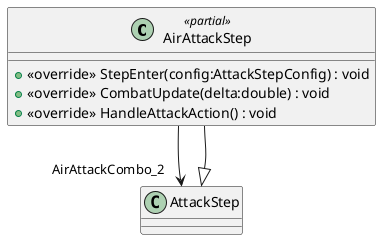 @startuml
class AirAttackStep <<partial>> {
    + <<override>> StepEnter(config:AttackStepConfig) : void
    + <<override>> CombatUpdate(delta:double) : void
    + <<override>> HandleAttackAction() : void
}
AttackStep <|-- AirAttackStep
AirAttackStep --> "AirAttackCombo_2" AttackStep
@enduml
